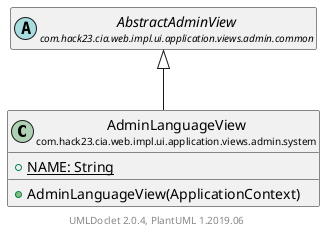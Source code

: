 @startuml
    set namespaceSeparator none
    hide empty fields
    hide empty methods

    class "<size:14>AdminLanguageView\n<size:10>com.hack23.cia.web.impl.ui.application.views.admin.system" as com.hack23.cia.web.impl.ui.application.views.admin.system.AdminLanguageView [[AdminLanguageView.html]] {
        {static} +NAME: String
        +AdminLanguageView(ApplicationContext)
    }

    abstract class "<size:14>AbstractAdminView\n<size:10>com.hack23.cia.web.impl.ui.application.views.admin.common" as com.hack23.cia.web.impl.ui.application.views.admin.common.AbstractAdminView [[../common/AbstractAdminView.html]]

    com.hack23.cia.web.impl.ui.application.views.admin.common.AbstractAdminView <|-- com.hack23.cia.web.impl.ui.application.views.admin.system.AdminLanguageView

    center footer UMLDoclet 2.0.4, PlantUML 1.2019.06
@enduml
